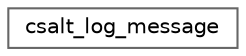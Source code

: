 digraph "Graphical Class Hierarchy"
{
 // LATEX_PDF_SIZE
  bgcolor="transparent";
  edge [fontname=Helvetica,fontsize=10,labelfontname=Helvetica,labelfontsize=10];
  node [fontname=Helvetica,fontsize=10,shape=box,height=0.2,width=0.4];
  rankdir="LR";
  Node0 [id="Node000000",label="csalt_log_message",height=0.2,width=0.4,color="grey40", fillcolor="white", style="filled",URL="$structcsalt__log__message.html",tooltip="A tuple type used by csalt_store_decorator_logger to provide log messages based on the return codes o..."];
}
